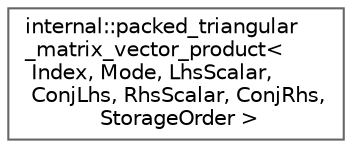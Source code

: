 digraph "类继承关系图"
{
 // LATEX_PDF_SIZE
  bgcolor="transparent";
  edge [fontname=Helvetica,fontsize=10,labelfontname=Helvetica,labelfontsize=10];
  node [fontname=Helvetica,fontsize=10,shape=box,height=0.2,width=0.4];
  rankdir="LR";
  Node0 [id="Node000000",label="internal::packed_triangular\l_matrix_vector_product\<\l Index, Mode, LhsScalar,\l ConjLhs, RhsScalar, ConjRhs,\l StorageOrder \>",height=0.2,width=0.4,color="grey40", fillcolor="white", style="filled",URL="$structinternal_1_1packed__triangular__matrix__vector__product.html",tooltip=" "];
}
